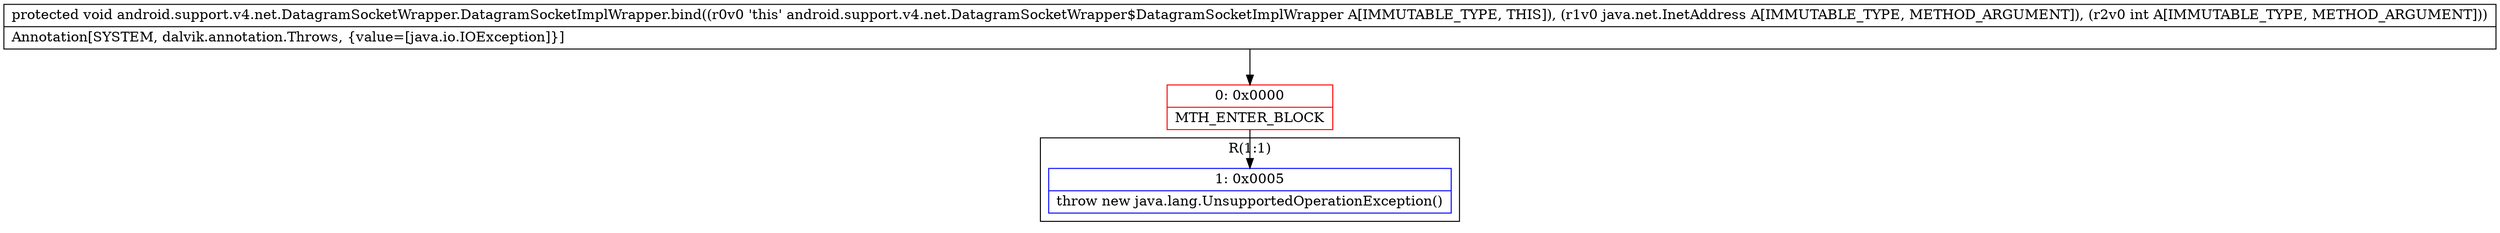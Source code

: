 digraph "CFG forandroid.support.v4.net.DatagramSocketWrapper.DatagramSocketImplWrapper.bind(Ljava\/net\/InetAddress;I)V" {
subgraph cluster_Region_2121464664 {
label = "R(1:1)";
node [shape=record,color=blue];
Node_1 [shape=record,label="{1\:\ 0x0005|throw new java.lang.UnsupportedOperationException()\l}"];
}
Node_0 [shape=record,color=red,label="{0\:\ 0x0000|MTH_ENTER_BLOCK\l}"];
MethodNode[shape=record,label="{protected void android.support.v4.net.DatagramSocketWrapper.DatagramSocketImplWrapper.bind((r0v0 'this' android.support.v4.net.DatagramSocketWrapper$DatagramSocketImplWrapper A[IMMUTABLE_TYPE, THIS]), (r1v0 java.net.InetAddress A[IMMUTABLE_TYPE, METHOD_ARGUMENT]), (r2v0 int A[IMMUTABLE_TYPE, METHOD_ARGUMENT]))  | Annotation[SYSTEM, dalvik.annotation.Throws, \{value=[java.io.IOException]\}]\l}"];
MethodNode -> Node_0;
Node_0 -> Node_1;
}

